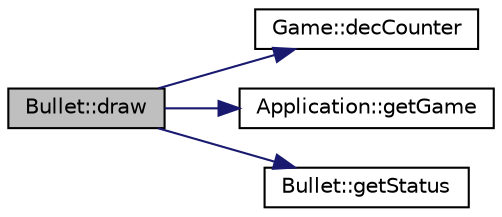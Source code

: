 digraph "Bullet::draw"
{
 // LATEX_PDF_SIZE
  edge [fontname="Helvetica",fontsize="10",labelfontname="Helvetica",labelfontsize="10"];
  node [fontname="Helvetica",fontsize="10",shape=record];
  rankdir="LR";
  Node1 [label="Bullet::draw",height=0.2,width=0.4,color="black", fillcolor="grey75", style="filled", fontcolor="black",tooltip="Wyświetla pocisk oraz jego wybuch."];
  Node1 -> Node2 [color="midnightblue",fontsize="10",style="solid",fontname="Helvetica"];
  Node2 [label="Game::decCounter",height=0.2,width=0.4,color="black", fillcolor="white", style="filled",URL="$class_game.html#af0914e8e8b16223d222c2e7ead5c111e",tooltip="Zmniejsza licznik zadań do wykonania."];
  Node1 -> Node3 [color="midnightblue",fontsize="10",style="solid",fontname="Helvetica"];
  Node3 [label="Application::getGame",height=0.2,width=0.4,color="black", fillcolor="white", style="filled",URL="$class_application.html#a8b8a3492c6b1ae1856ae43c5fc74839f",tooltip="Zwraca obiekt klasy Game."];
  Node1 -> Node4 [color="midnightblue",fontsize="10",style="solid",fontname="Helvetica"];
  Node4 [label="Bullet::getStatus",height=0.2,width=0.4,color="black", fillcolor="white", style="filled",URL="$class_bullet.html#a00c2b7dac54a0cb2a217dd5a787588f0",tooltip="Sprawdza czy pocisk wybuchł"];
}
